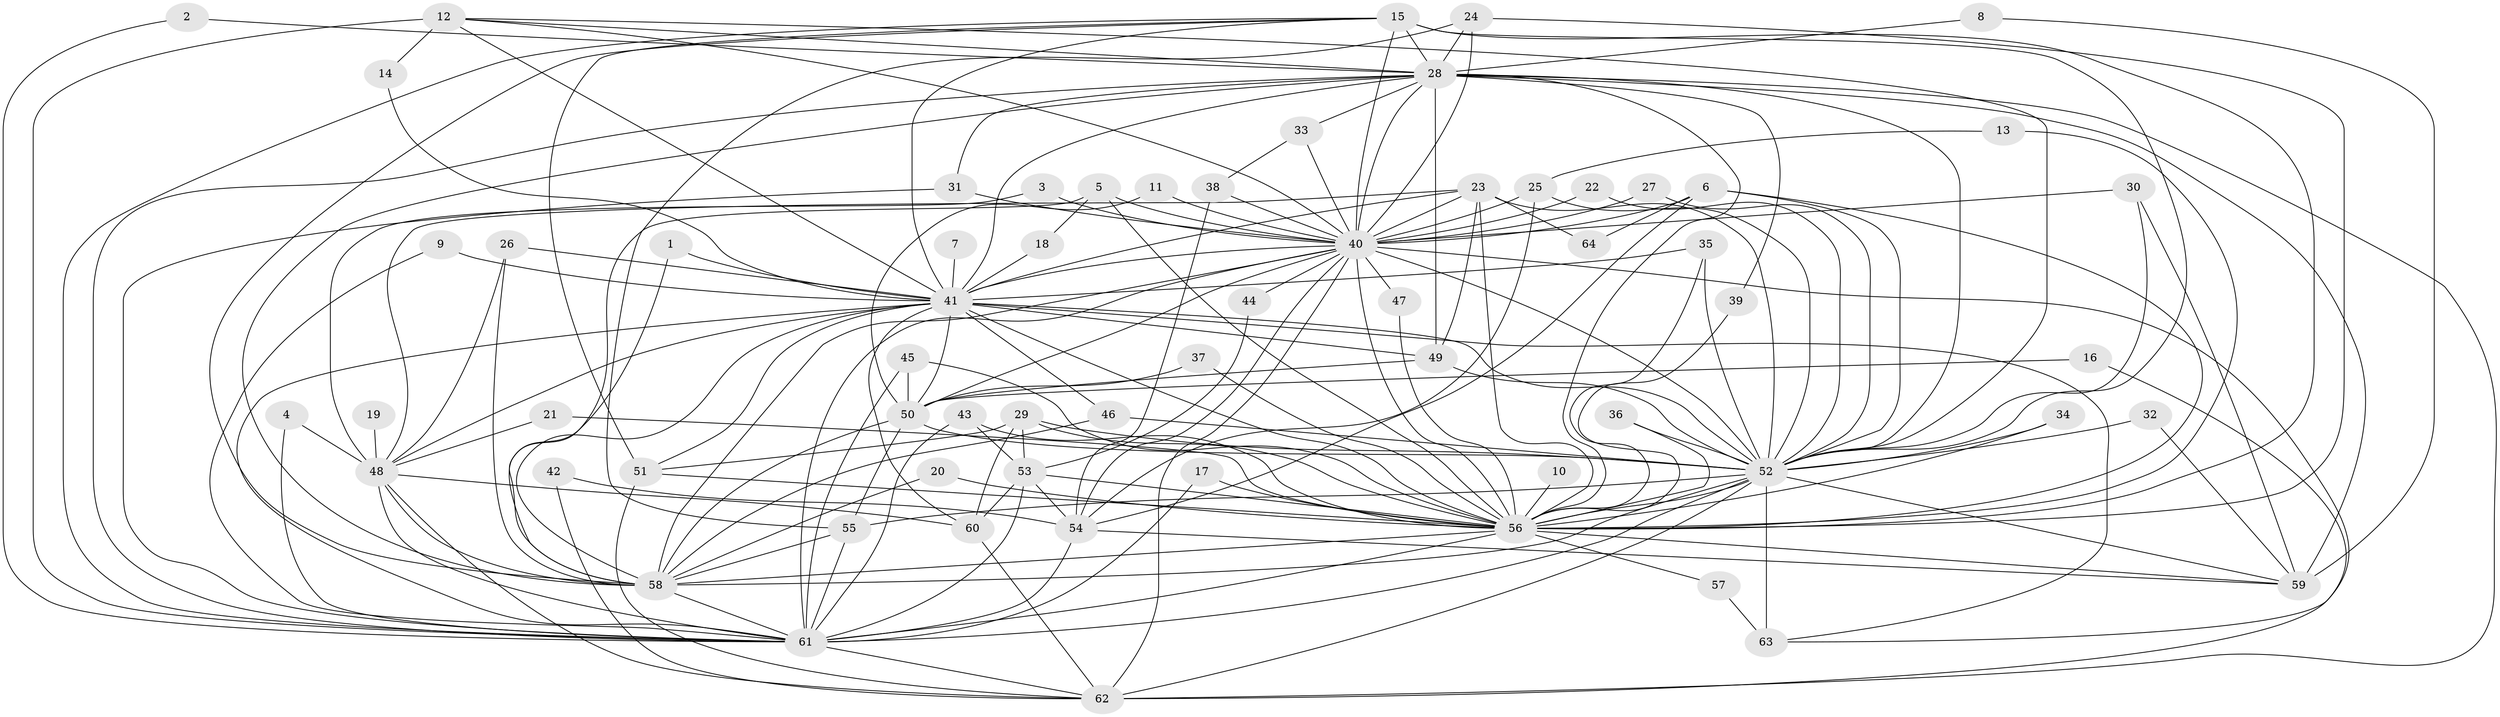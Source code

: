 // original degree distribution, {16: 0.007874015748031496, 18: 0.007874015748031496, 19: 0.015748031496062992, 28: 0.007874015748031496, 27: 0.015748031496062992, 29: 0.007874015748031496, 23: 0.007874015748031496, 12: 0.015748031496062992, 5: 0.05511811023622047, 8: 0.015748031496062992, 2: 0.5669291338582677, 3: 0.18110236220472442, 7: 0.023622047244094488, 9: 0.007874015748031496, 4: 0.05511811023622047, 6: 0.007874015748031496}
// Generated by graph-tools (version 1.1) at 2025/49/03/09/25 03:49:31]
// undirected, 64 vertices, 179 edges
graph export_dot {
graph [start="1"]
  node [color=gray90,style=filled];
  1;
  2;
  3;
  4;
  5;
  6;
  7;
  8;
  9;
  10;
  11;
  12;
  13;
  14;
  15;
  16;
  17;
  18;
  19;
  20;
  21;
  22;
  23;
  24;
  25;
  26;
  27;
  28;
  29;
  30;
  31;
  32;
  33;
  34;
  35;
  36;
  37;
  38;
  39;
  40;
  41;
  42;
  43;
  44;
  45;
  46;
  47;
  48;
  49;
  50;
  51;
  52;
  53;
  54;
  55;
  56;
  57;
  58;
  59;
  60;
  61;
  62;
  63;
  64;
  1 -- 41 [weight=1.0];
  1 -- 58 [weight=1.0];
  2 -- 28 [weight=1.0];
  2 -- 61 [weight=1.0];
  3 -- 40 [weight=1.0];
  3 -- 48 [weight=1.0];
  4 -- 48 [weight=1.0];
  4 -- 61 [weight=1.0];
  5 -- 18 [weight=1.0];
  5 -- 40 [weight=1.0];
  5 -- 56 [weight=2.0];
  5 -- 58 [weight=1.0];
  6 -- 40 [weight=1.0];
  6 -- 52 [weight=1.0];
  6 -- 54 [weight=1.0];
  6 -- 56 [weight=1.0];
  6 -- 64 [weight=1.0];
  7 -- 41 [weight=1.0];
  8 -- 28 [weight=1.0];
  8 -- 59 [weight=1.0];
  9 -- 41 [weight=1.0];
  9 -- 61 [weight=1.0];
  10 -- 56 [weight=2.0];
  11 -- 40 [weight=1.0];
  11 -- 50 [weight=1.0];
  12 -- 14 [weight=1.0];
  12 -- 28 [weight=1.0];
  12 -- 40 [weight=1.0];
  12 -- 41 [weight=1.0];
  12 -- 52 [weight=1.0];
  12 -- 61 [weight=1.0];
  13 -- 25 [weight=1.0];
  13 -- 56 [weight=1.0];
  14 -- 41 [weight=1.0];
  15 -- 28 [weight=2.0];
  15 -- 40 [weight=1.0];
  15 -- 41 [weight=1.0];
  15 -- 51 [weight=1.0];
  15 -- 52 [weight=2.0];
  15 -- 56 [weight=2.0];
  15 -- 58 [weight=2.0];
  15 -- 61 [weight=1.0];
  16 -- 50 [weight=1.0];
  16 -- 62 [weight=1.0];
  17 -- 56 [weight=1.0];
  17 -- 61 [weight=1.0];
  18 -- 41 [weight=1.0];
  19 -- 48 [weight=1.0];
  20 -- 56 [weight=1.0];
  20 -- 58 [weight=1.0];
  21 -- 48 [weight=1.0];
  21 -- 56 [weight=1.0];
  22 -- 40 [weight=1.0];
  22 -- 52 [weight=1.0];
  23 -- 40 [weight=1.0];
  23 -- 41 [weight=1.0];
  23 -- 48 [weight=1.0];
  23 -- 49 [weight=1.0];
  23 -- 52 [weight=1.0];
  23 -- 56 [weight=1.0];
  23 -- 64 [weight=1.0];
  24 -- 28 [weight=1.0];
  24 -- 40 [weight=1.0];
  24 -- 55 [weight=1.0];
  24 -- 56 [weight=1.0];
  25 -- 40 [weight=1.0];
  25 -- 52 [weight=1.0];
  25 -- 54 [weight=1.0];
  26 -- 41 [weight=1.0];
  26 -- 48 [weight=1.0];
  26 -- 58 [weight=1.0];
  27 -- 40 [weight=1.0];
  27 -- 52 [weight=1.0];
  28 -- 31 [weight=1.0];
  28 -- 33 [weight=1.0];
  28 -- 39 [weight=1.0];
  28 -- 40 [weight=1.0];
  28 -- 41 [weight=1.0];
  28 -- 49 [weight=1.0];
  28 -- 52 [weight=2.0];
  28 -- 56 [weight=2.0];
  28 -- 58 [weight=1.0];
  28 -- 59 [weight=2.0];
  28 -- 61 [weight=1.0];
  28 -- 62 [weight=1.0];
  29 -- 51 [weight=1.0];
  29 -- 52 [weight=3.0];
  29 -- 53 [weight=1.0];
  29 -- 56 [weight=1.0];
  29 -- 60 [weight=1.0];
  30 -- 40 [weight=1.0];
  30 -- 52 [weight=1.0];
  30 -- 59 [weight=1.0];
  31 -- 40 [weight=1.0];
  31 -- 61 [weight=1.0];
  32 -- 52 [weight=1.0];
  32 -- 59 [weight=1.0];
  33 -- 38 [weight=1.0];
  33 -- 40 [weight=1.0];
  34 -- 52 [weight=1.0];
  34 -- 56 [weight=1.0];
  35 -- 41 [weight=1.0];
  35 -- 52 [weight=1.0];
  35 -- 56 [weight=1.0];
  36 -- 52 [weight=1.0];
  36 -- 56 [weight=1.0];
  37 -- 50 [weight=1.0];
  37 -- 56 [weight=1.0];
  38 -- 40 [weight=1.0];
  38 -- 54 [weight=1.0];
  39 -- 56 [weight=1.0];
  40 -- 41 [weight=1.0];
  40 -- 44 [weight=1.0];
  40 -- 47 [weight=1.0];
  40 -- 50 [weight=1.0];
  40 -- 52 [weight=4.0];
  40 -- 54 [weight=1.0];
  40 -- 56 [weight=2.0];
  40 -- 58 [weight=1.0];
  40 -- 61 [weight=1.0];
  40 -- 62 [weight=1.0];
  40 -- 63 [weight=1.0];
  41 -- 46 [weight=1.0];
  41 -- 48 [weight=1.0];
  41 -- 49 [weight=1.0];
  41 -- 50 [weight=2.0];
  41 -- 51 [weight=1.0];
  41 -- 52 [weight=2.0];
  41 -- 56 [weight=2.0];
  41 -- 58 [weight=1.0];
  41 -- 60 [weight=1.0];
  41 -- 61 [weight=1.0];
  41 -- 63 [weight=1.0];
  42 -- 54 [weight=1.0];
  42 -- 62 [weight=1.0];
  43 -- 53 [weight=1.0];
  43 -- 56 [weight=1.0];
  43 -- 61 [weight=1.0];
  44 -- 53 [weight=1.0];
  45 -- 50 [weight=1.0];
  45 -- 56 [weight=1.0];
  45 -- 61 [weight=1.0];
  46 -- 52 [weight=1.0];
  46 -- 58 [weight=1.0];
  47 -- 56 [weight=1.0];
  48 -- 58 [weight=2.0];
  48 -- 60 [weight=1.0];
  48 -- 61 [weight=1.0];
  48 -- 62 [weight=1.0];
  49 -- 50 [weight=1.0];
  49 -- 52 [weight=2.0];
  50 -- 52 [weight=1.0];
  50 -- 55 [weight=1.0];
  50 -- 58 [weight=1.0];
  51 -- 56 [weight=1.0];
  51 -- 62 [weight=1.0];
  52 -- 55 [weight=1.0];
  52 -- 56 [weight=4.0];
  52 -- 58 [weight=2.0];
  52 -- 59 [weight=1.0];
  52 -- 61 [weight=2.0];
  52 -- 62 [weight=2.0];
  52 -- 63 [weight=2.0];
  53 -- 54 [weight=2.0];
  53 -- 56 [weight=1.0];
  53 -- 60 [weight=1.0];
  53 -- 61 [weight=1.0];
  54 -- 59 [weight=1.0];
  54 -- 61 [weight=1.0];
  55 -- 58 [weight=1.0];
  55 -- 61 [weight=1.0];
  56 -- 57 [weight=1.0];
  56 -- 58 [weight=2.0];
  56 -- 59 [weight=1.0];
  56 -- 61 [weight=3.0];
  57 -- 63 [weight=1.0];
  58 -- 61 [weight=1.0];
  60 -- 62 [weight=1.0];
  61 -- 62 [weight=1.0];
}
